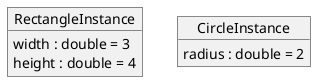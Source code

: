 @startuml
object RectangleInstance {
  width : double = 3
  height : double = 4
}
object CircleInstance {
  radius : double = 2
}
@enduml
